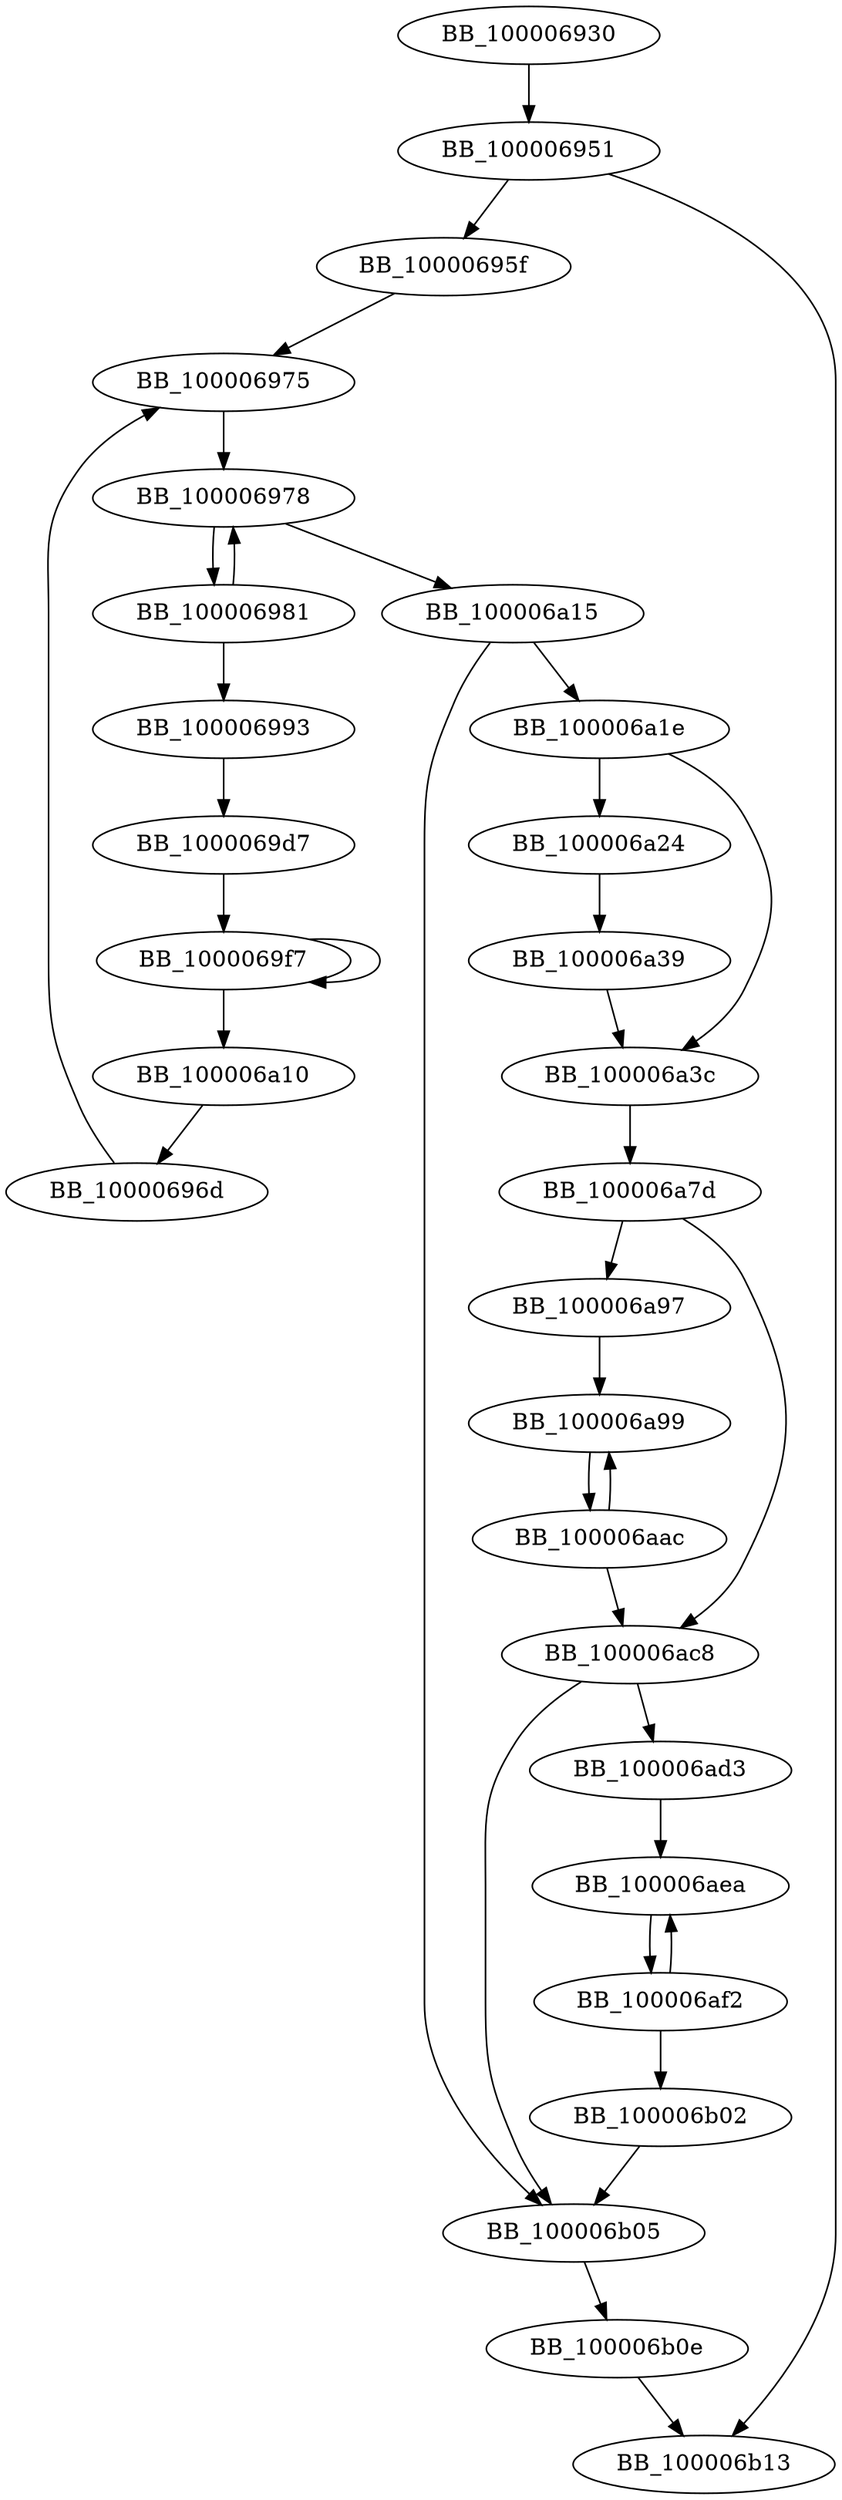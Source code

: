 DiGraph _b64_encode{
BB_100006930->BB_100006951
BB_100006951->BB_10000695f
BB_100006951->BB_100006b13
BB_10000695f->BB_100006975
BB_10000696d->BB_100006975
BB_100006975->BB_100006978
BB_100006978->BB_100006981
BB_100006978->BB_100006a15
BB_100006981->BB_100006978
BB_100006981->BB_100006993
BB_100006993->BB_1000069d7
BB_1000069d7->BB_1000069f7
BB_1000069f7->BB_1000069f7
BB_1000069f7->BB_100006a10
BB_100006a10->BB_10000696d
BB_100006a15->BB_100006a1e
BB_100006a15->BB_100006b05
BB_100006a1e->BB_100006a24
BB_100006a1e->BB_100006a3c
BB_100006a24->BB_100006a39
BB_100006a39->BB_100006a3c
BB_100006a3c->BB_100006a7d
BB_100006a7d->BB_100006a97
BB_100006a7d->BB_100006ac8
BB_100006a97->BB_100006a99
BB_100006a99->BB_100006aac
BB_100006aac->BB_100006a99
BB_100006aac->BB_100006ac8
BB_100006ac8->BB_100006ad3
BB_100006ac8->BB_100006b05
BB_100006ad3->BB_100006aea
BB_100006aea->BB_100006af2
BB_100006af2->BB_100006aea
BB_100006af2->BB_100006b02
BB_100006b02->BB_100006b05
BB_100006b05->BB_100006b0e
BB_100006b0e->BB_100006b13
}
